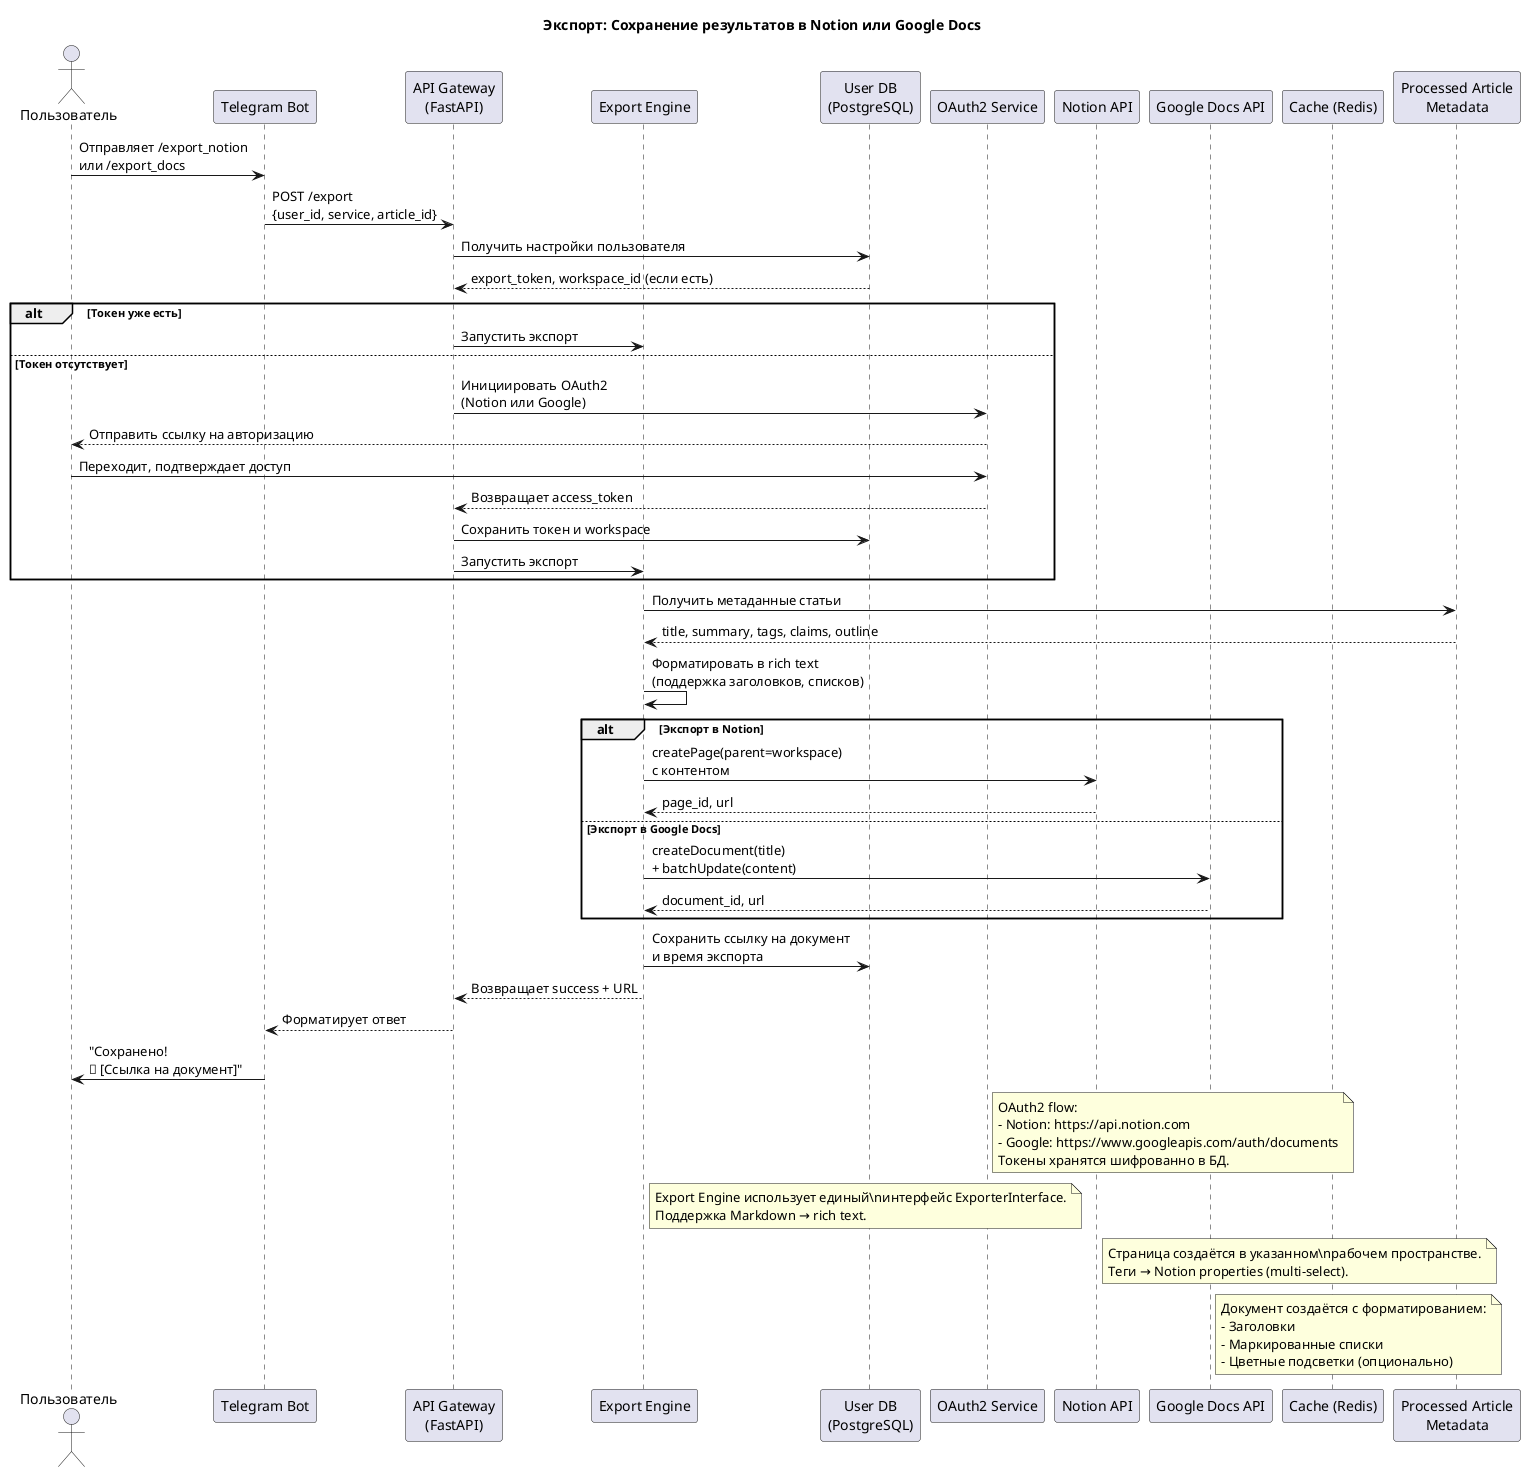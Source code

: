 @startuml
actor Пользователь
participant "Telegram Bot" as bot
participant "API Gateway\n(FastAPI)" as api
participant "Export Engine" as exporter
participant "User DB\n(PostgreSQL)" as db
participant "OAuth2 Service" as oauth
participant "Notion API" as notion
participant "Google Docs API" as gdocs
participant "Cache (Redis)" as cache
participant "Processed Article\nMetadata" as article

title Экспорт: Сохранение результатов в Notion или Google Docs

Пользователь -> bot: Отправляет /export_notion\nили /export_docs
bot -> api: POST /export\n{user_id, service, article_id}
api -> db: Получить настройки пользователя
db --> api: export_token, workspace_id (если есть)

alt Токен уже есть
    api -> exporter: Запустить экспорт
else Токен отсутствует
    api -> oauth: Инициировать OAuth2\n(Notion или Google)
    oauth --> Пользователь: Отправить ссылку на авторизацию
    Пользователь -> oauth: Переходит, подтверждает доступ
    oauth --> api: Возвращает access_token
    api -> db: Сохранить токен и workspace
    api -> exporter: Запустить экспорт
end

exporter -> article: Получить метаданные статьи
article --> exporter: title, summary, tags, claims, outline

exporter -> exporter: Форматировать в rich text\n(поддержка заголовков, списков)

alt Экспорт в Notion
    exporter -> notion: createPage(parent=workspace)\nс контентом
    notion --> exporter: page_id, url
else Экспорт в Google Docs
    exporter -> gdocs: createDocument(title)\n+ batchUpdate(content)
    gdocs --> exporter: document_id, url
end

exporter -> db: Сохранить ссылку на документ\nи время экспорта
exporter --> api: Возвращает success + URL
api --> bot: Форматирует ответ
bot -> Пользователь: "Сохранено!\n🔗 [Ссылка на документ]"

note right of oauth
  OAuth2 flow:
  - Notion: https://api.notion.com
  - Google: https://www.googleapis.com/auth/documents
  Токены хранятся шифрованно в БД.
end note

note right of exporter
  Export Engine использует единый\nинтерфейс ExporterInterface.
  Поддержка Markdown → rich text.
end note

note right of notion
  Страница создаётся в указанном\nрабочем пространстве.
  Теги → Notion properties (multi-select).
end note

note right of gdocs
  Документ создаётся с форматированием:
  - Заголовки
  - Маркированные списки
  - Цветные подсветки (опционально)
end note

@enduml